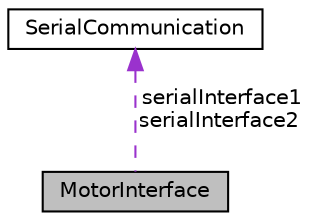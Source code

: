 digraph "MotorInterface"
{
 // LATEX_PDF_SIZE
  edge [fontname="Helvetica",fontsize="10",labelfontname="Helvetica",labelfontsize="10"];
  node [fontname="Helvetica",fontsize="10",shape=record];
  Node1 [label="MotorInterface",height=0.2,width=0.4,color="black", fillcolor="grey75", style="filled", fontcolor="black",tooltip="A class to control and distribute motor position, velocity and torque information."];
  Node2 -> Node1 [dir="back",color="darkorchid3",fontsize="10",style="dashed",label=" serialInterface1\nserialInterface2" ,fontname="Helvetica"];
  Node2 [label="SerialCommunication",height=0.2,width=0.4,color="black", fillcolor="white", style="filled",URL="$classSerialCommunication.html",tooltip="A class for serial communication."];
}
